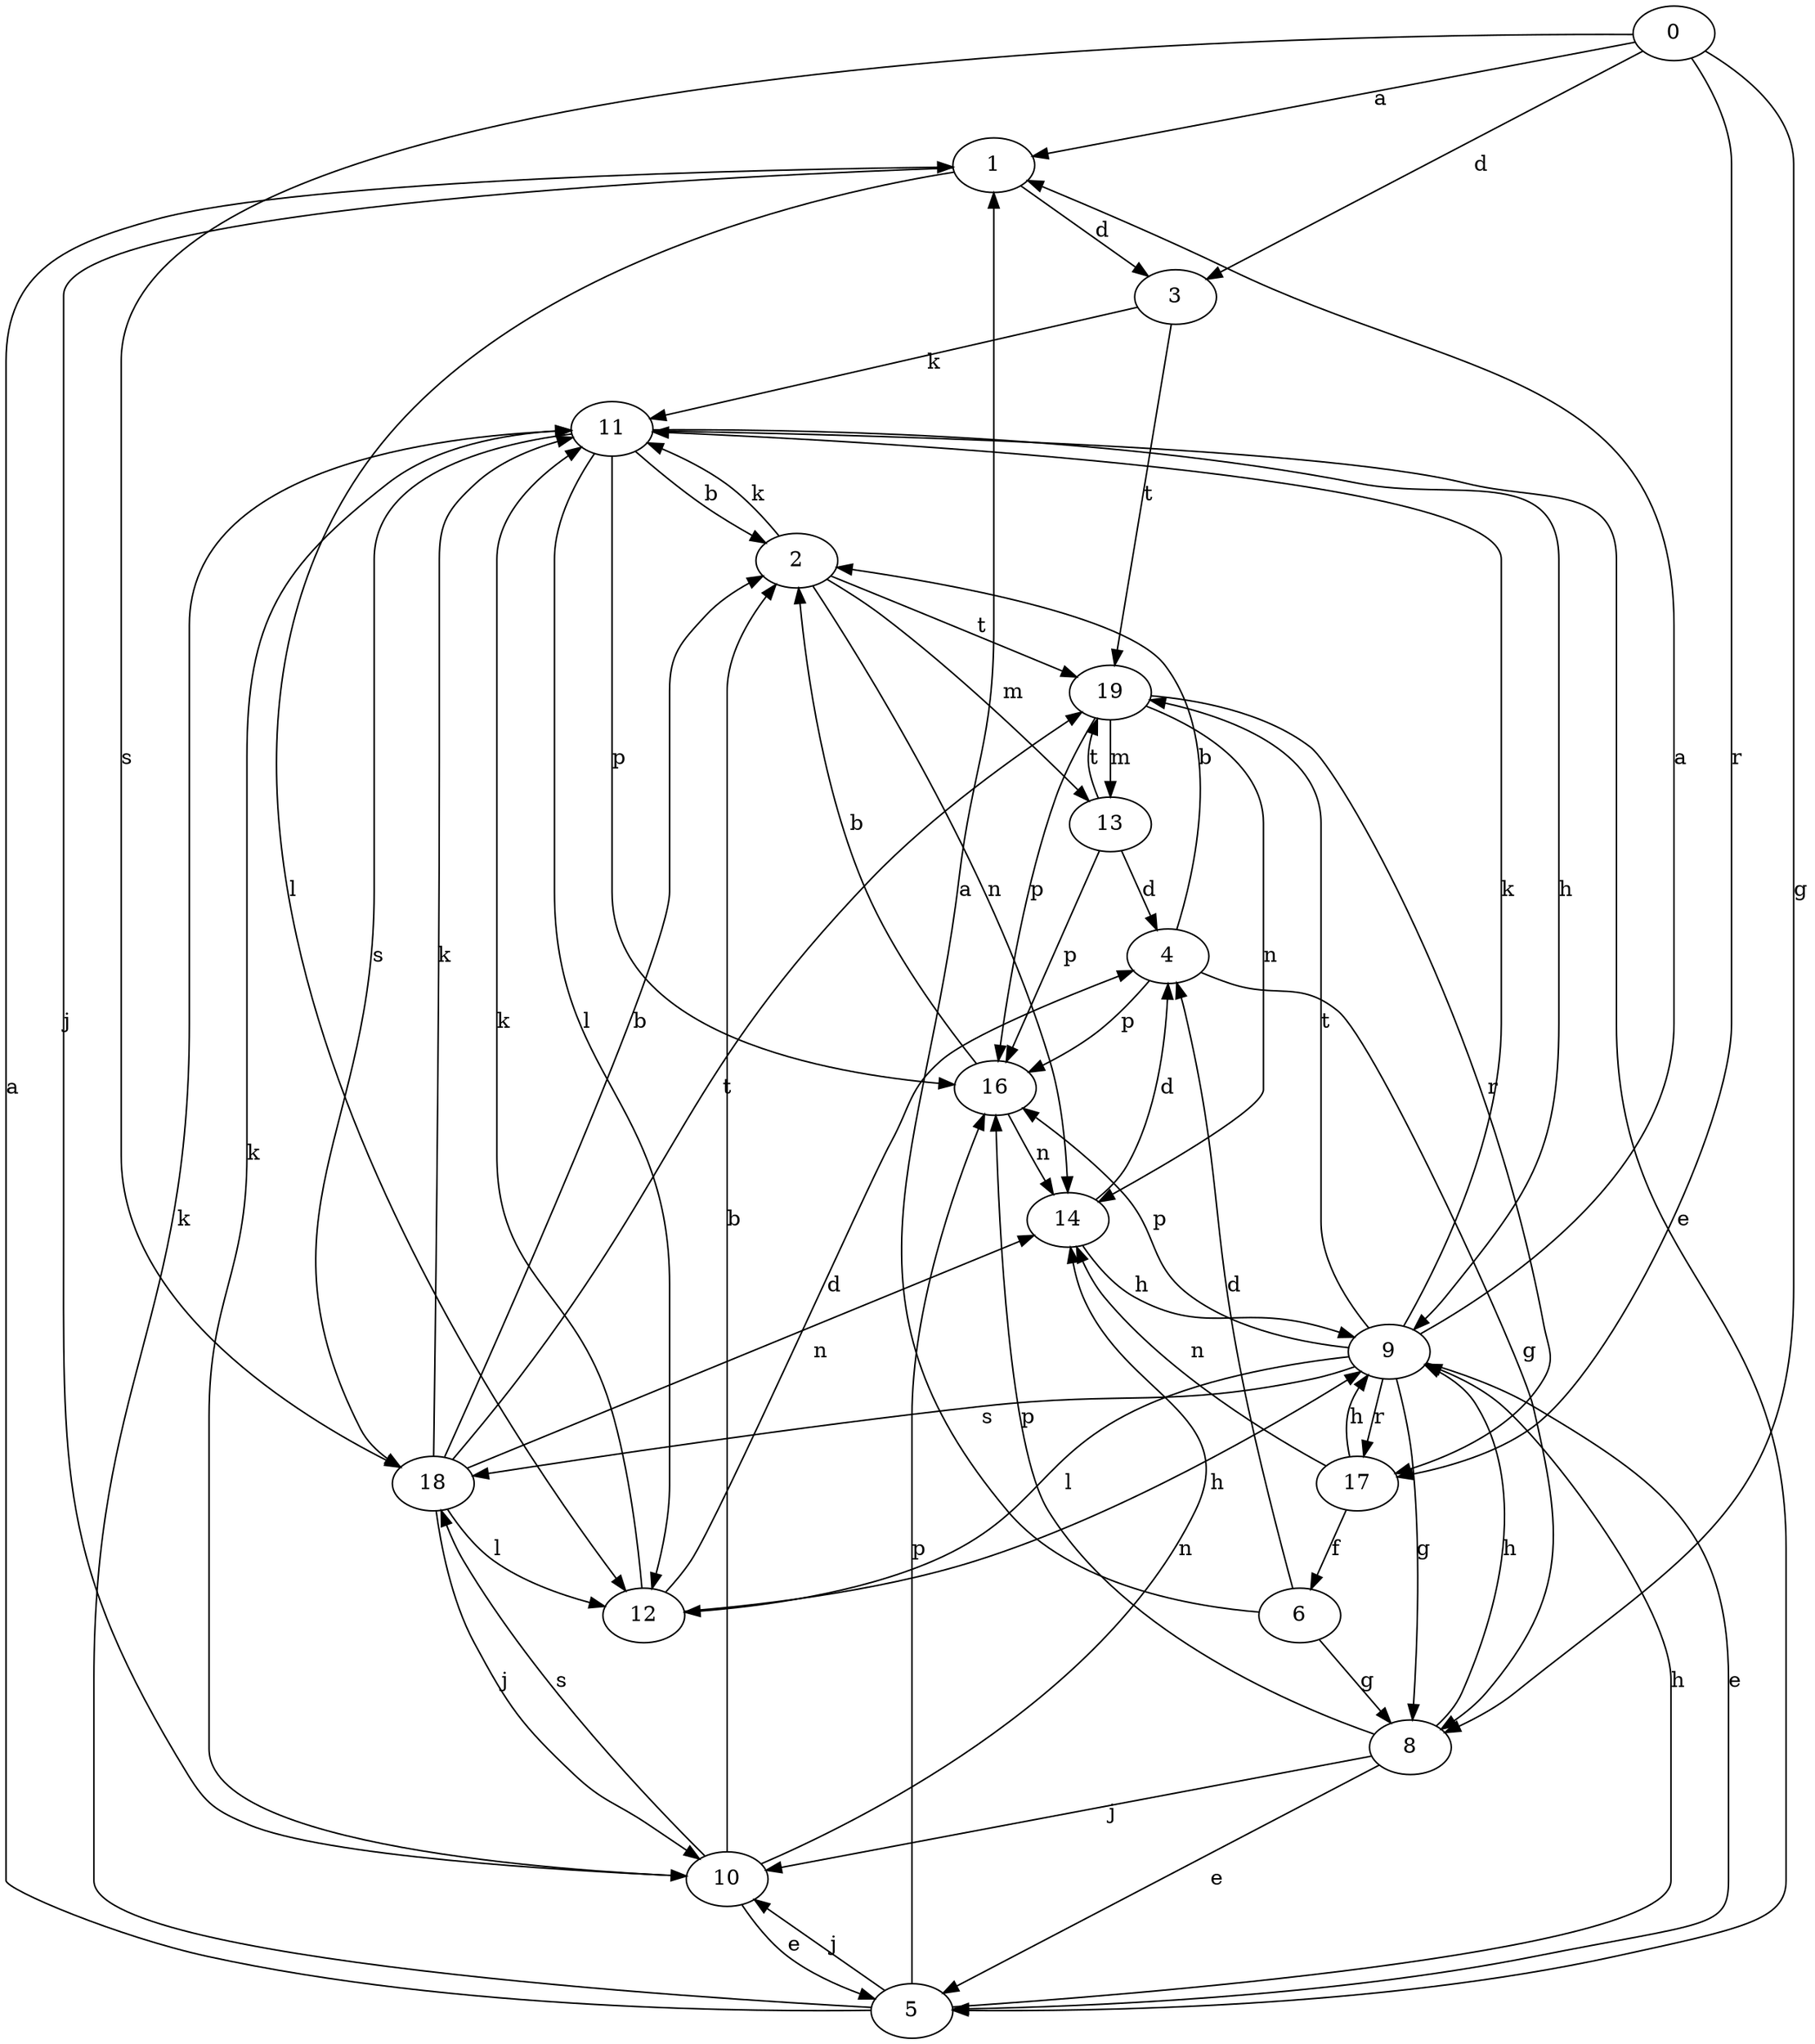 strict digraph  {
1;
2;
3;
4;
5;
6;
8;
9;
10;
11;
12;
0;
13;
14;
16;
17;
18;
19;
1 -> 3  [label=d];
1 -> 10  [label=j];
1 -> 12  [label=l];
2 -> 11  [label=k];
2 -> 13  [label=m];
2 -> 14  [label=n];
2 -> 19  [label=t];
3 -> 11  [label=k];
3 -> 19  [label=t];
4 -> 2  [label=b];
4 -> 8  [label=g];
4 -> 16  [label=p];
5 -> 1  [label=a];
5 -> 9  [label=h];
5 -> 10  [label=j];
5 -> 11  [label=k];
5 -> 16  [label=p];
6 -> 1  [label=a];
6 -> 4  [label=d];
6 -> 8  [label=g];
8 -> 5  [label=e];
8 -> 9  [label=h];
8 -> 10  [label=j];
8 -> 16  [label=p];
9 -> 1  [label=a];
9 -> 5  [label=e];
9 -> 8  [label=g];
9 -> 11  [label=k];
9 -> 12  [label=l];
9 -> 16  [label=p];
9 -> 17  [label=r];
9 -> 18  [label=s];
9 -> 19  [label=t];
10 -> 2  [label=b];
10 -> 5  [label=e];
10 -> 11  [label=k];
10 -> 14  [label=n];
10 -> 18  [label=s];
11 -> 2  [label=b];
11 -> 5  [label=e];
11 -> 9  [label=h];
11 -> 12  [label=l];
11 -> 16  [label=p];
11 -> 18  [label=s];
12 -> 4  [label=d];
12 -> 9  [label=h];
12 -> 11  [label=k];
0 -> 1  [label=a];
0 -> 3  [label=d];
0 -> 8  [label=g];
0 -> 17  [label=r];
0 -> 18  [label=s];
13 -> 4  [label=d];
13 -> 16  [label=p];
13 -> 19  [label=t];
14 -> 4  [label=d];
14 -> 9  [label=h];
16 -> 2  [label=b];
16 -> 14  [label=n];
17 -> 6  [label=f];
17 -> 9  [label=h];
17 -> 14  [label=n];
18 -> 2  [label=b];
18 -> 10  [label=j];
18 -> 11  [label=k];
18 -> 12  [label=l];
18 -> 14  [label=n];
18 -> 19  [label=t];
19 -> 13  [label=m];
19 -> 14  [label=n];
19 -> 16  [label=p];
19 -> 17  [label=r];
}

